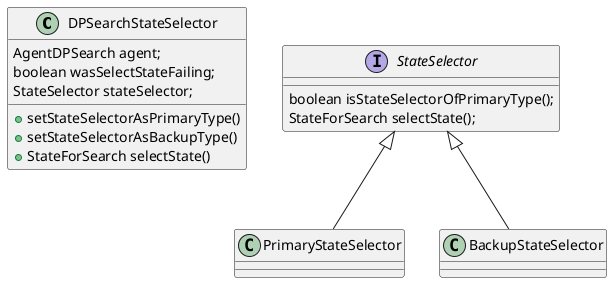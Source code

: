@startuml
'https://plantuml.com/sequence-diagram

 class DPSearchStateSelector {

        AgentDPSearch agent;
        boolean wasSelectStateFailing;
        StateSelector stateSelector;

        + setStateSelectorAsPrimaryType()
        +setStateSelectorAsBackupType()
        + StateForSearch selectState()
}

interface StateSelector {

    boolean isStateSelectorOfPrimaryType();
    StateForSearch selectState();
}

class PrimaryStateSelector {

}


class BackupStateSelector {

}


StateSelector  <|-- PrimaryStateSelector
StateSelector  <|-- BackupStateSelector

@enduml